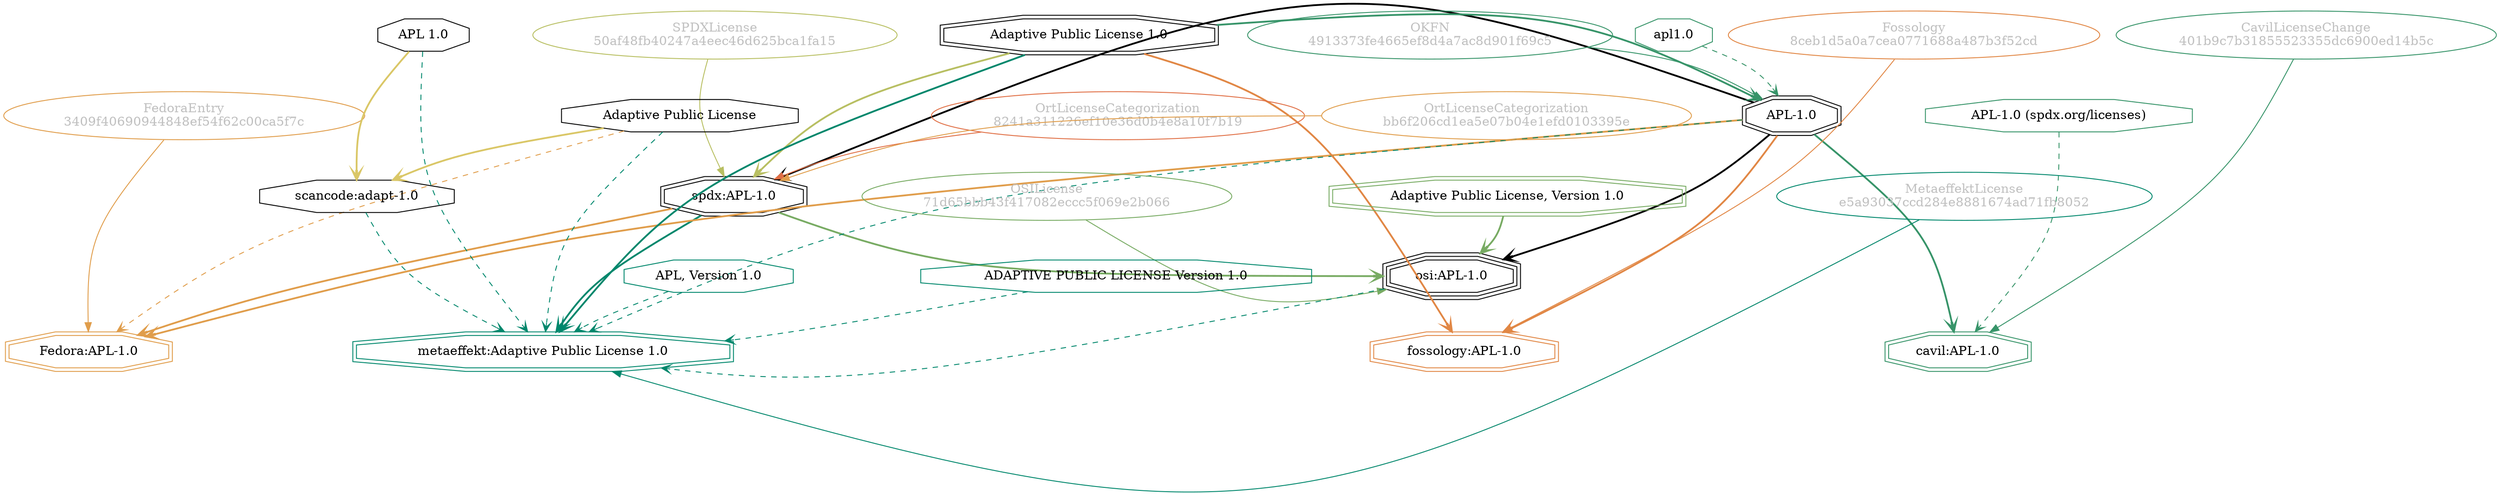 strict digraph {
    node [shape=box];
    graph [splines=curved];
    164 [label="SPDXLicense\n50af48fb40247a4eec46d625bca1fa15"
        ,fontcolor=gray
        ,color="#b8bf62"
        ,fillcolor="beige;1"
        ,shape=ellipse];
    165 [label="spdx:APL-1.0"
        ,shape=doubleoctagon];
    166 [label="APL-1.0"
        ,shape=doubleoctagon];
    167 [label="Adaptive Public License 1.0"
        ,shape=doubleoctagon];
    4879 [label="OSILicense\n71d65bbb43f417082eccc5f069e2b066"
         ,fontcolor=gray
         ,color="#78ab63"
         ,fillcolor="beige;1"
         ,shape=ellipse];
    4880 [label="osi:APL-1.0"
         ,shape=tripleoctagon];
    4881 [label="Adaptive Public License, Version 1.0"
         ,color="#78ab63"
         ,shape=doubleoctagon];
    5829 [label="FedoraEntry\n3409f40690944848ef54f62c00ca5f7c"
         ,fontcolor=gray
         ,color="#e09d4b"
         ,fillcolor="beige;1"
         ,shape=ellipse];
    5830 [label="Fedora:APL-1.0"
         ,color="#e09d4b"
         ,shape=doubleoctagon];
    5831 [label="Adaptive Public License"
         ,shape=octagon];
    11178 [label="scancode:adapt-1.0"
          ,shape=octagon];
    11180 [label="APL 1.0"
          ,shape=octagon];
    25952 [label="Fossology\n8ceb1d5a0a7cea0771688a487b3f52cd"
          ,fontcolor=gray
          ,color="#e18745"
          ,fillcolor="beige;1"
          ,shape=ellipse];
    25953 [label="fossology:APL-1.0"
          ,color="#e18745"
          ,shape=doubleoctagon];
    28223 [label="OKFN\n4913373fe4665ef8d4a7ac8d901f69c5"
          ,fontcolor=gray
          ,color="#379469"
          ,fillcolor="beige;1"
          ,shape=ellipse];
    28224 [label="apl1.0"
          ,color="#379469"
          ,shape=octagon];
    28482 [label="OrtLicenseCategorization\n8241a311226ef10e36d0b4e8a10f7b19"
          ,fontcolor=gray
          ,color="#e06f45"
          ,fillcolor="beige;1"
          ,shape=ellipse];
    35346 [label="OrtLicenseCategorization\nbb6f206cd1ea5e07b04e1efd0103395e"
          ,fontcolor=gray
          ,color="#e09d4b"
          ,fillcolor="beige;1"
          ,shape=ellipse];
    36378 [label="CavilLicenseChange\n401b9c7b31855523355dc6900ed14b5c"
          ,fontcolor=gray
          ,color="#379469"
          ,fillcolor="beige;1"
          ,shape=ellipse];
    36379 [label="cavil:APL-1.0"
          ,color="#379469"
          ,shape=doubleoctagon];
    36380 [label="APL-1.0 (spdx.org/licenses)"
          ,color="#379469"
          ,shape=octagon];
    39007 [label="MetaeffektLicense\ne5a93037ccd284e8881674ad71fb8052"
          ,fontcolor=gray
          ,color="#00876c"
          ,fillcolor="beige;1"
          ,shape=ellipse];
    39008 [label="metaeffekt:Adaptive Public License 1.0"
          ,color="#00876c"
          ,shape=doubleoctagon];
    39009 [label="APL, Version 1.0"
          ,color="#00876c"
          ,shape=octagon];
    39010 [label="ADAPTIVE PUBLIC LICENSE Version 1.0"
          ,color="#00876c"
          ,shape=octagon];
    164 -> 165 [weight=0.5
               ,color="#b8bf62"];
    165 -> 4880 [style=bold
                ,arrowhead=vee
                ,weight=0.7
                ,color="#78ab63"];
    165 -> 5830 [style=bold
                ,arrowhead=vee
                ,weight=0.7
                ,color="#e09d4b"];
    165 -> 39008 [style=bold
                 ,arrowhead=vee
                 ,weight=0.7
                 ,color="#00876c"];
    166 -> 165 [style=bold
               ,arrowhead=vee
               ,weight=0.7];
    166 -> 4880 [style=bold
                ,arrowhead=vee
                ,weight=0.7];
    166 -> 5830 [style=bold
                ,arrowhead=vee
                ,weight=0.7
                ,color="#e09d4b"];
    166 -> 25953 [style=bold
                 ,arrowhead=vee
                 ,weight=0.7
                 ,color="#e18745"];
    166 -> 36379 [style=bold
                 ,arrowhead=vee
                 ,weight=0.7
                 ,color="#379469"];
    166 -> 36379 [style=bold
                 ,arrowhead=vee
                 ,weight=0.7
                 ,color="#379469"];
    166 -> 39008 [style=dashed
                 ,arrowhead=vee
                 ,weight=0.5
                 ,color="#00876c"];
    167 -> 165 [style=bold
               ,arrowhead=vee
               ,weight=0.7
               ,color="#b8bf62"];
    167 -> 166 [style=bold
               ,arrowhead=vee
               ,weight=0.7
               ,color="#379469"];
    167 -> 25953 [style=bold
                 ,arrowhead=vee
                 ,weight=0.7
                 ,color="#e18745"];
    167 -> 39008 [style=bold
                 ,arrowhead=vee
                 ,weight=0.7
                 ,color="#00876c"];
    167 -> 39008 [style=bold
                 ,arrowhead=vee
                 ,weight=0.7
                 ,color="#00876c"];
    4879 -> 4880 [weight=0.5
                 ,color="#78ab63"];
    4880 -> 39008 [style=dashed
                  ,arrowhead=vee
                  ,weight=0.5
                  ,color="#00876c"];
    4881 -> 4880 [style=bold
                 ,arrowhead=vee
                 ,weight=0.7
                 ,color="#78ab63"];
    5829 -> 5830 [weight=0.5
                 ,color="#e09d4b"];
    5831 -> 5830 [style=dashed
                 ,arrowhead=vee
                 ,weight=0.5
                 ,color="#e09d4b"];
    5831 -> 11178 [style=bold
                  ,arrowhead=vee
                  ,weight=0.7
                  ,color="#dac767"];
    5831 -> 39008 [style=dashed
                  ,arrowhead=vee
                  ,weight=0.5
                  ,color="#00876c"];
    11178 -> 39008 [style=dashed
                   ,arrowhead=vee
                   ,weight=0.5
                   ,color="#00876c"];
    11180 -> 11178 [style=bold
                   ,arrowhead=vee
                   ,weight=0.7
                   ,color="#dac767"];
    11180 -> 39008 [style=dashed
                   ,arrowhead=vee
                   ,weight=0.5
                   ,color="#00876c"];
    25952 -> 25953 [weight=0.5
                   ,color="#e18745"];
    28223 -> 166 [weight=0.5
                 ,color="#379469"];
    28224 -> 166 [style=dashed
                 ,arrowhead=vee
                 ,weight=0.5
                 ,color="#379469"];
    28482 -> 165 [weight=0.5
                 ,color="#e06f45"];
    35346 -> 165 [weight=0.5
                 ,color="#e09d4b"];
    36378 -> 36379 [weight=0.5
                   ,color="#379469"];
    36380 -> 36379 [style=dashed
                   ,arrowhead=vee
                   ,weight=0.5
                   ,color="#379469"];
    39007 -> 39008 [weight=0.5
                   ,color="#00876c"];
    39009 -> 39008 [style=dashed
                   ,arrowhead=vee
                   ,weight=0.5
                   ,color="#00876c"];
    39010 -> 39008 [style=dashed
                   ,arrowhead=vee
                   ,weight=0.5
                   ,color="#00876c"];
}
